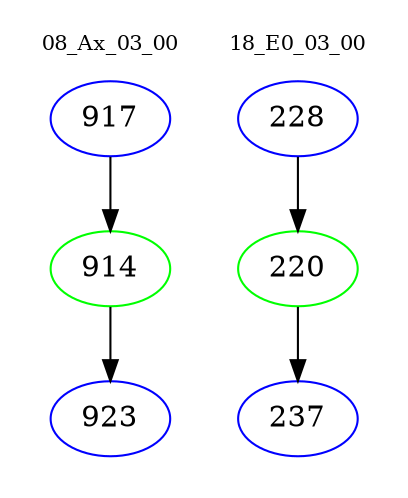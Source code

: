 digraph{
subgraph cluster_0 {
color = white
label = "08_Ax_03_00";
fontsize=10;
T0_917 [label="917", color="blue"]
T0_917 -> T0_914 [color="black"]
T0_914 [label="914", color="green"]
T0_914 -> T0_923 [color="black"]
T0_923 [label="923", color="blue"]
}
subgraph cluster_1 {
color = white
label = "18_E0_03_00";
fontsize=10;
T1_228 [label="228", color="blue"]
T1_228 -> T1_220 [color="black"]
T1_220 [label="220", color="green"]
T1_220 -> T1_237 [color="black"]
T1_237 [label="237", color="blue"]
}
}
